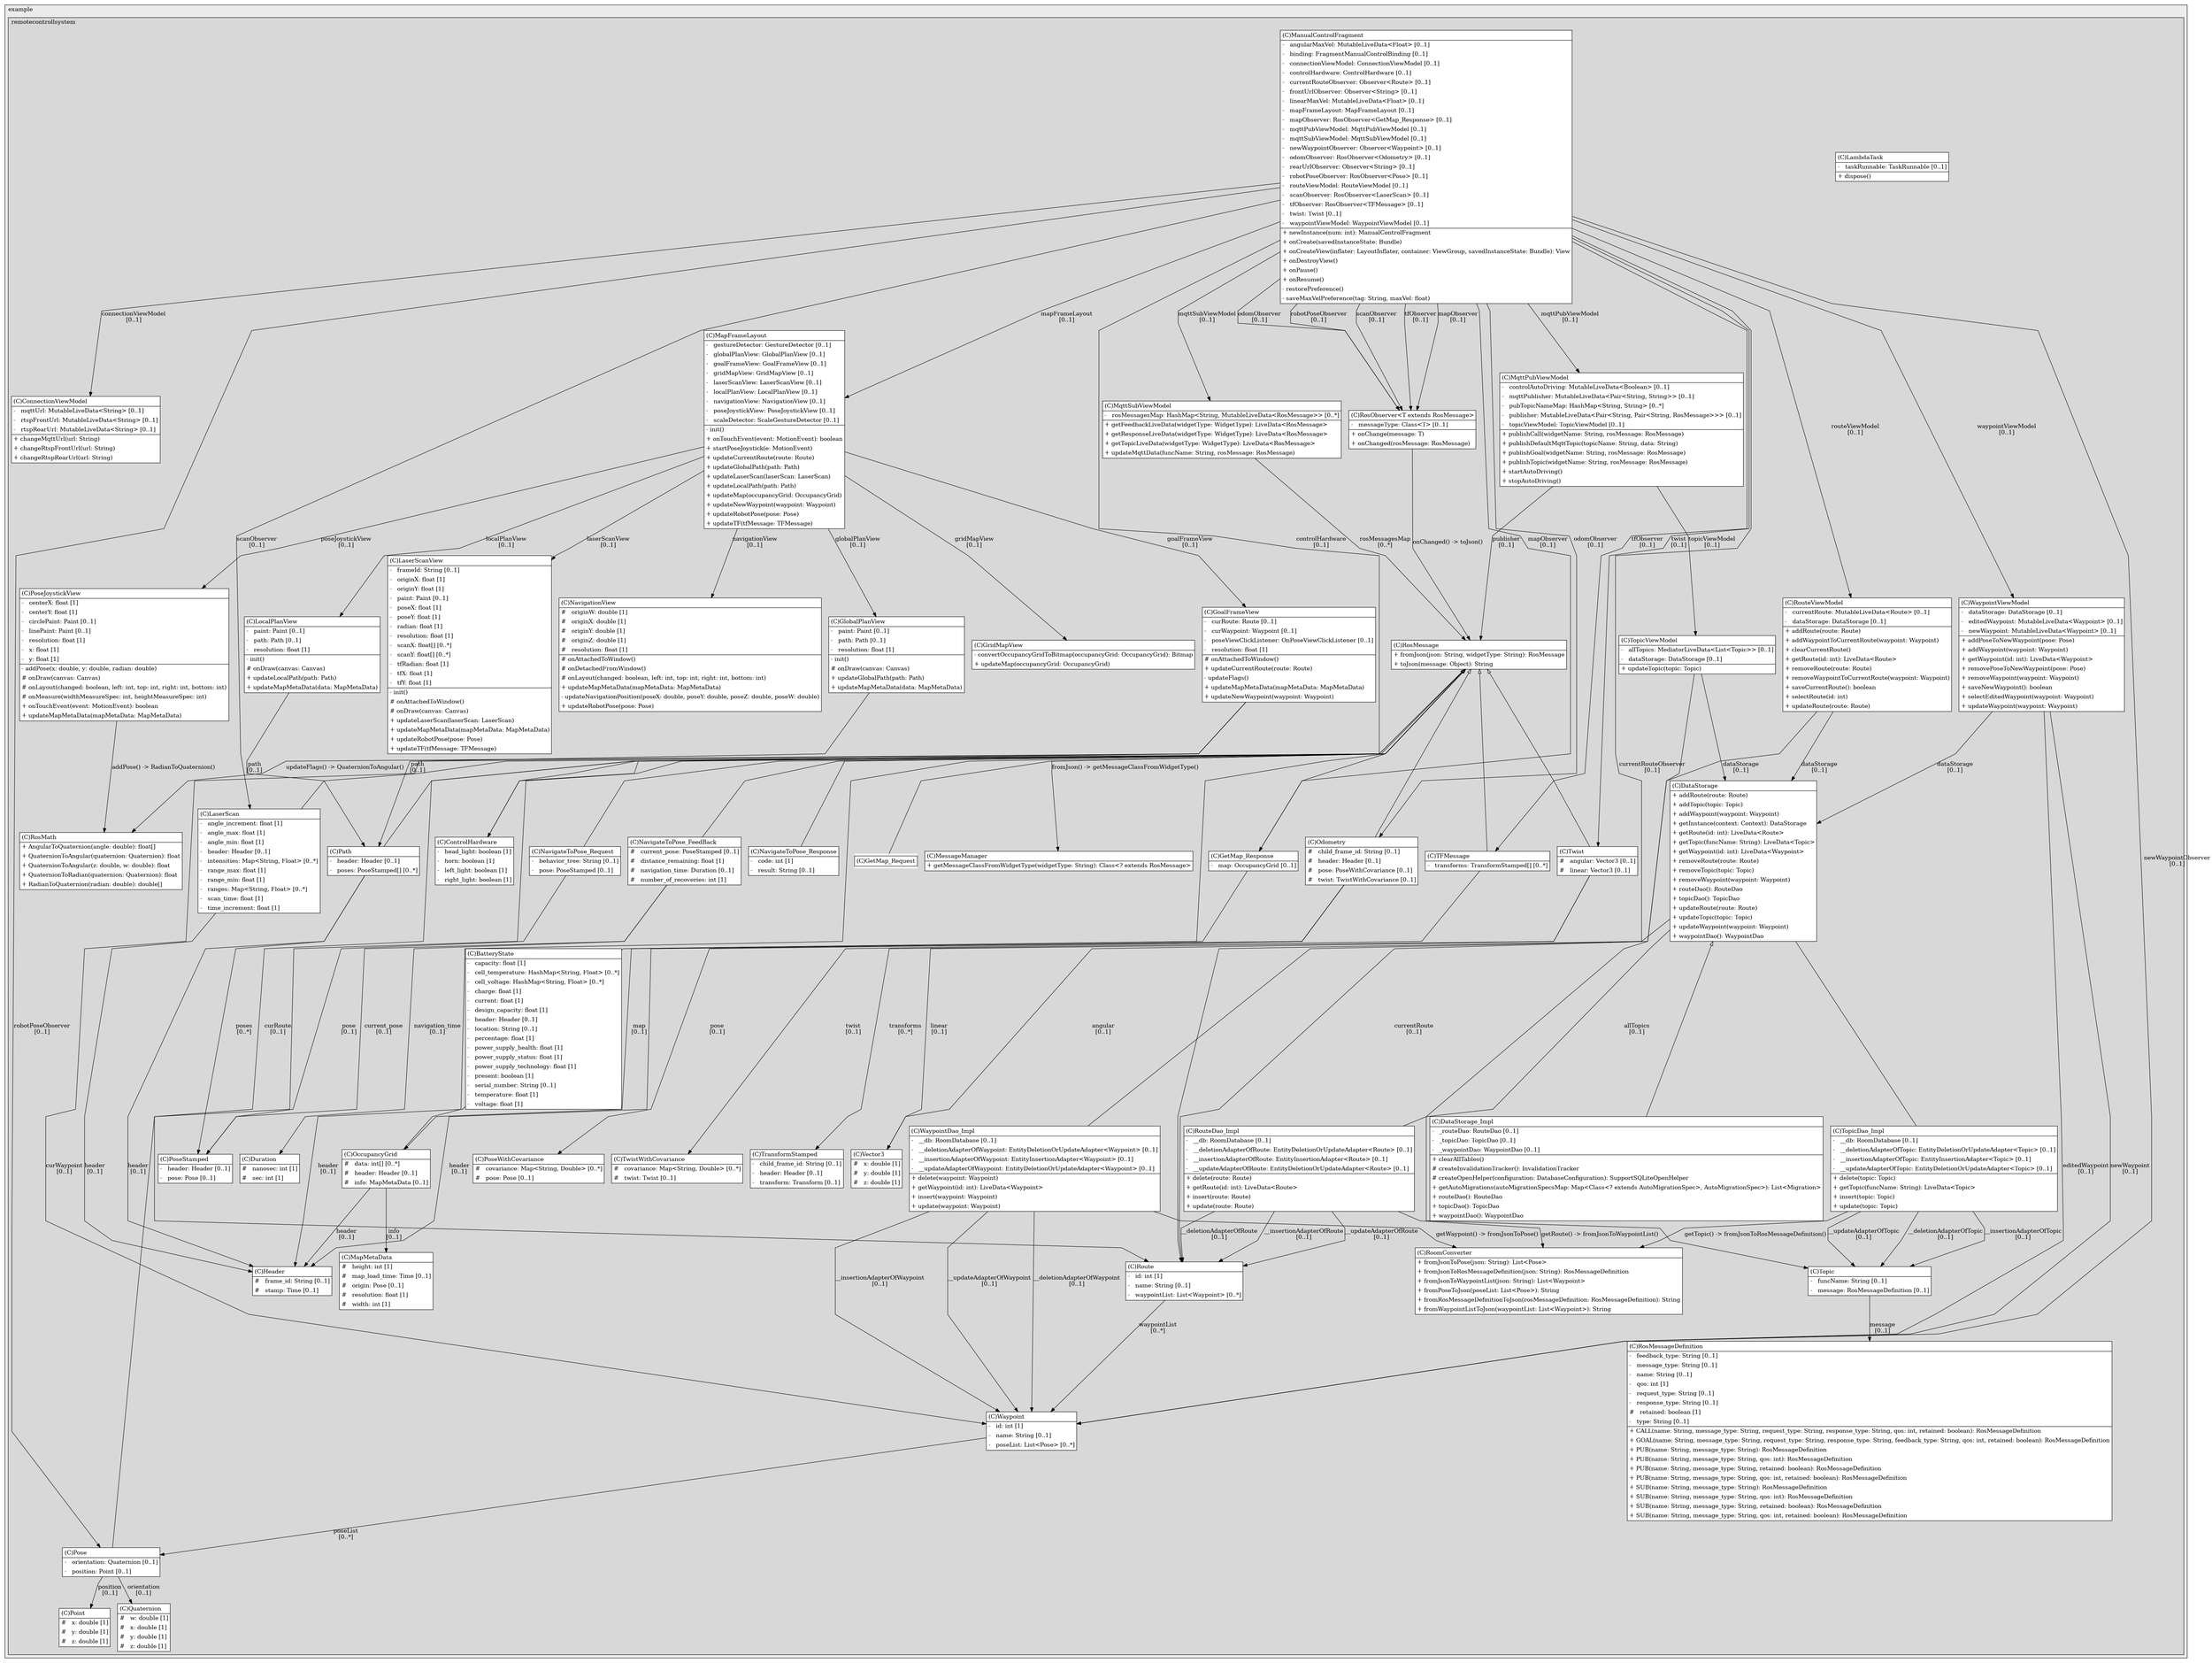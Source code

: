 @startuml

/' diagram meta data start
config=StructureConfiguration;
{
  "projectClassification": {
    "searchMode": "OpenProject", // OpenProject, AllProjects
    "includedProjects": "",
    "pathEndKeywords": "*.impl",
    "isClientPath": "",
    "isClientName": "",
    "isTestPath": "",
    "isTestName": "",
    "isMappingPath": "",
    "isMappingName": "",
    "isDataAccessPath": "",
    "isDataAccessName": "",
    "isDataStructurePath": "",
    "isDataStructureName": "",
    "isInterfaceStructuresPath": "",
    "isInterfaceStructuresName": "",
    "isEntryPointPath": "",
    "isEntryPointName": "",
    "treatFinalFieldsAsMandatory": false
  },
  "graphRestriction": {
    "classPackageExcludeFilter": "",
    "classPackageIncludeFilter": "",
    "classNameExcludeFilter": "",
    "classNameIncludeFilter": "",
    "methodNameExcludeFilter": "",
    "methodNameIncludeFilter": "",
    "removeByInheritance": "", // inheritance/annotation based filtering is done in a second step
    "removeByAnnotation": "",
    "removeByClassPackage": "", // cleanup the graph after inheritance/annotation based filtering is done
    "removeByClassName": "",
    "cutMappings": false,
    "cutEnum": true,
    "cutTests": true,
    "cutClient": true,
    "cutDataAccess": false,
    "cutInterfaceStructures": false,
    "cutDataStructures": false,
    "cutGetterAndSetter": true,
    "cutConstructors": true
  },
  "graphTraversal": {
    "forwardDepth": 6,
    "backwardDepth": 6,
    "classPackageExcludeFilter": "",
    "classPackageIncludeFilter": "",
    "classNameExcludeFilter": "",
    "classNameIncludeFilter": "",
    "methodNameExcludeFilter": "",
    "methodNameIncludeFilter": "",
    "hideMappings": false,
    "hideDataStructures": false,
    "hidePrivateMethods": true,
    "hideInterfaceCalls": true, // indirection: implementation -> interface (is hidden) -> implementation
    "onlyShowApplicationEntryPoints": false, // root node is included
    "useMethodCallsForStructureDiagram": "ForwardOnly" // ForwardOnly, BothDirections, No
  },
  "details": {
    "aggregation": "GroupByClass", // ByClass, GroupByClass, None
    "showClassGenericTypes": true,
    "showMethods": true,
    "showMethodParameterNames": true,
    "showMethodParameterTypes": true,
    "showMethodReturnType": true,
    "showPackageLevels": 2,
    "showDetailedClassStructure": true
  },
  "rootClass": "com.example.remotecontrollsystem.ui.fragment.manualcontrol.ManualControlFragment",
  "extensionCallbackMethod": "" // qualified.class.name#methodName - signature: public static String method(String)
}
diagram meta data end '/



digraph g {
    rankdir="TB"
    splines=polyline
    

'nodes 
subgraph cluster_1322970774 { 
   	label=example
	labeljust=l
	fillcolor="#ececec"
	style=filled
   
   subgraph cluster_350572184 { 
   	label=remotecontrollsystem
	labeljust=l
	fillcolor="#d8d8d8"
	style=filled
   
   BatteryState1672010333[
	label=<<TABLE BORDER="1" CELLBORDER="0" CELLPADDING="4" CELLSPACING="0">
<TR><TD ALIGN="LEFT" >(C)BatteryState</TD></TR>
<HR/>
<TR><TD ALIGN="LEFT" >-   capacity: float [1]</TD></TR>
<TR><TD ALIGN="LEFT" >-   cell_temperature: HashMap&lt;String, Float&gt; [0..*]</TD></TR>
<TR><TD ALIGN="LEFT" >-   cell_voltage: HashMap&lt;String, Float&gt; [0..*]</TD></TR>
<TR><TD ALIGN="LEFT" >-   charge: float [1]</TD></TR>
<TR><TD ALIGN="LEFT" >-   current: float [1]</TD></TR>
<TR><TD ALIGN="LEFT" >-   design_capacity: float [1]</TD></TR>
<TR><TD ALIGN="LEFT" >-   header: Header [0..1]</TD></TR>
<TR><TD ALIGN="LEFT" >-   location: String [0..1]</TD></TR>
<TR><TD ALIGN="LEFT" >-   percentage: float [1]</TD></TR>
<TR><TD ALIGN="LEFT" >-   power_supply_health: float [1]</TD></TR>
<TR><TD ALIGN="LEFT" >-   power_supply_status: float [1]</TD></TR>
<TR><TD ALIGN="LEFT" >-   power_supply_technology: float [1]</TD></TR>
<TR><TD ALIGN="LEFT" >-   present: boolean [1]</TD></TR>
<TR><TD ALIGN="LEFT" >-   serial_number: String [0..1]</TD></TR>
<TR><TD ALIGN="LEFT" >-   temperature: float [1]</TD></TR>
<TR><TD ALIGN="LEFT" >-   voltage: float [1]</TD></TR>
</TABLE>>
	style=filled
	margin=0
	shape=plaintext
	fillcolor="#FFFFFF"
];

ConnectionViewModel2100351061[
	label=<<TABLE BORDER="1" CELLBORDER="0" CELLPADDING="4" CELLSPACING="0">
<TR><TD ALIGN="LEFT" >(C)ConnectionViewModel</TD></TR>
<HR/>
<TR><TD ALIGN="LEFT" >-   mqttUrl: MutableLiveData&lt;String&gt; [0..1]</TD></TR>
<TR><TD ALIGN="LEFT" >-   rtspFrontUrl: MutableLiveData&lt;String&gt; [0..1]</TD></TR>
<TR><TD ALIGN="LEFT" >-   rtspRearUrl: MutableLiveData&lt;String&gt; [0..1]</TD></TR>
<HR/>
<TR><TD ALIGN="LEFT" >+ changeMqttUrl(url: String)</TD></TR>
<TR><TD ALIGN="LEFT" >+ changeRtspFrontUrl(url: String)</TD></TR>
<TR><TD ALIGN="LEFT" >+ changeRtspRearUrl(url: String)</TD></TR>
</TABLE>>
	style=filled
	margin=0
	shape=plaintext
	fillcolor="#FFFFFF"
];

ControlHardware1672010333[
	label=<<TABLE BORDER="1" CELLBORDER="0" CELLPADDING="4" CELLSPACING="0">
<TR><TD ALIGN="LEFT" >(C)ControlHardware</TD></TR>
<HR/>
<TR><TD ALIGN="LEFT" >-   head_light: boolean [1]</TD></TR>
<TR><TD ALIGN="LEFT" >-   horn: boolean [1]</TD></TR>
<TR><TD ALIGN="LEFT" >-   left_light: boolean [1]</TD></TR>
<TR><TD ALIGN="LEFT" >-   right_light: boolean [1]</TD></TR>
</TABLE>>
	style=filled
	margin=0
	shape=plaintext
	fillcolor="#FFFFFF"
];

DataStorage748575056[
	label=<<TABLE BORDER="1" CELLBORDER="0" CELLPADDING="4" CELLSPACING="0">
<TR><TD ALIGN="LEFT" >(C)DataStorage</TD></TR>
<HR/>
<TR><TD ALIGN="LEFT" >+ addRoute(route: Route)</TD></TR>
<TR><TD ALIGN="LEFT" >+ addTopic(topic: Topic)</TD></TR>
<TR><TD ALIGN="LEFT" >+ addWaypoint(waypoint: Waypoint)</TD></TR>
<TR><TD ALIGN="LEFT" >+ getInstance(context: Context): DataStorage</TD></TR>
<TR><TD ALIGN="LEFT" >+ getRoute(id: int): LiveData&lt;Route&gt;</TD></TR>
<TR><TD ALIGN="LEFT" >+ getTopic(funcName: String): LiveData&lt;Topic&gt;</TD></TR>
<TR><TD ALIGN="LEFT" >+ getWaypoint(id: int): LiveData&lt;Waypoint&gt;</TD></TR>
<TR><TD ALIGN="LEFT" >+ removeRoute(route: Route)</TD></TR>
<TR><TD ALIGN="LEFT" >+ removeTopic(topic: Topic)</TD></TR>
<TR><TD ALIGN="LEFT" >+ removeWaypoint(waypoint: Waypoint)</TD></TR>
<TR><TD ALIGN="LEFT" >+ routeDao(): RouteDao</TD></TR>
<TR><TD ALIGN="LEFT" >+ topicDao(): TopicDao</TD></TR>
<TR><TD ALIGN="LEFT" >+ updateRoute(route: Route)</TD></TR>
<TR><TD ALIGN="LEFT" >+ updateTopic(topic: Topic)</TD></TR>
<TR><TD ALIGN="LEFT" >+ updateWaypoint(waypoint: Waypoint)</TD></TR>
<TR><TD ALIGN="LEFT" >+ waypointDao(): WaypointDao</TD></TR>
</TABLE>>
	style=filled
	margin=0
	shape=plaintext
	fillcolor="#FFFFFF"
];

DataStorage_Impl748575056[
	label=<<TABLE BORDER="1" CELLBORDER="0" CELLPADDING="4" CELLSPACING="0">
<TR><TD ALIGN="LEFT" >(C)DataStorage_Impl</TD></TR>
<HR/>
<TR><TD ALIGN="LEFT" >-   _routeDao: RouteDao [0..1]</TD></TR>
<TR><TD ALIGN="LEFT" >-   _topicDao: TopicDao [0..1]</TD></TR>
<TR><TD ALIGN="LEFT" >-   _waypointDao: WaypointDao [0..1]</TD></TR>
<HR/>
<TR><TD ALIGN="LEFT" >+ clearAllTables()</TD></TR>
<TR><TD ALIGN="LEFT" ># createInvalidationTracker(): InvalidationTracker</TD></TR>
<TR><TD ALIGN="LEFT" ># createOpenHelper(configuration: DatabaseConfiguration): SupportSQLiteOpenHelper</TD></TR>
<TR><TD ALIGN="LEFT" >+ getAutoMigrations(autoMigrationSpecsMap: Map&lt;Class&lt;? extends AutoMigrationSpec&gt;, AutoMigrationSpec&gt;): List&lt;Migration&gt;</TD></TR>
<TR><TD ALIGN="LEFT" >+ routeDao(): RouteDao</TD></TR>
<TR><TD ALIGN="LEFT" >+ topicDao(): TopicDao</TD></TR>
<TR><TD ALIGN="LEFT" >+ waypointDao(): WaypointDao</TD></TR>
</TABLE>>
	style=filled
	margin=0
	shape=plaintext
	fillcolor="#FFFFFF"
];

Duration1672010333[
	label=<<TABLE BORDER="1" CELLBORDER="0" CELLPADDING="4" CELLSPACING="0">
<TR><TD ALIGN="LEFT" >(C)Duration</TD></TR>
<HR/>
<TR><TD ALIGN="LEFT" >#   nanosec: int [1]</TD></TR>
<TR><TD ALIGN="LEFT" >#   sec: int [1]</TD></TR>
</TABLE>>
	style=filled
	margin=0
	shape=plaintext
	fillcolor="#FFFFFF"
];

GetMap_Request1672010333[
	label=<<TABLE BORDER="1" CELLBORDER="0" CELLPADDING="4" CELLSPACING="0">
<TR><TD ALIGN="LEFT" >(C)GetMap_Request</TD></TR>
</TABLE>>
	style=filled
	margin=0
	shape=plaintext
	fillcolor="#FFFFFF"
];

GetMap_Response1672010333[
	label=<<TABLE BORDER="1" CELLBORDER="0" CELLPADDING="4" CELLSPACING="0">
<TR><TD ALIGN="LEFT" >(C)GetMap_Response</TD></TR>
<HR/>
<TR><TD ALIGN="LEFT" >-   map: OccupancyGrid [0..1]</TD></TR>
</TABLE>>
	style=filled
	margin=0
	shape=plaintext
	fillcolor="#FFFFFF"
];

GlobalPlanView1351721716[
	label=<<TABLE BORDER="1" CELLBORDER="0" CELLPADDING="4" CELLSPACING="0">
<TR><TD ALIGN="LEFT" >(C)GlobalPlanView</TD></TR>
<HR/>
<TR><TD ALIGN="LEFT" >-   paint: Paint [0..1]</TD></TR>
<TR><TD ALIGN="LEFT" >-   path: Path [0..1]</TD></TR>
<TR><TD ALIGN="LEFT" >-   resolution: float [1]</TD></TR>
<HR/>
<TR><TD ALIGN="LEFT" >- init()</TD></TR>
<TR><TD ALIGN="LEFT" ># onDraw(canvas: Canvas)</TD></TR>
<TR><TD ALIGN="LEFT" >+ updateGlobalPath(path: Path)</TD></TR>
<TR><TD ALIGN="LEFT" >+ updateMapMetaData(data: MapMetaData)</TD></TR>
</TABLE>>
	style=filled
	margin=0
	shape=plaintext
	fillcolor="#FFFFFF"
];

GoalFrameView1351721716[
	label=<<TABLE BORDER="1" CELLBORDER="0" CELLPADDING="4" CELLSPACING="0">
<TR><TD ALIGN="LEFT" >(C)GoalFrameView</TD></TR>
<HR/>
<TR><TD ALIGN="LEFT" >-   curRoute: Route [0..1]</TD></TR>
<TR><TD ALIGN="LEFT" >-   curWaypoint: Waypoint [0..1]</TD></TR>
<TR><TD ALIGN="LEFT" >-   poseViewClickListener: OnPoseViewClickListener [0..1]</TD></TR>
<TR><TD ALIGN="LEFT" >-   resolution: float [1]</TD></TR>
<HR/>
<TR><TD ALIGN="LEFT" ># onAttachedToWindow()</TD></TR>
<TR><TD ALIGN="LEFT" >+ updateCurrentRoute(route: Route)</TD></TR>
<TR><TD ALIGN="LEFT" >- updateFlags()</TD></TR>
<TR><TD ALIGN="LEFT" >+ updateMapMetaData(mapMetaData: MapMetaData)</TD></TR>
<TR><TD ALIGN="LEFT" >+ updateNewWaypoint(waypoint: Waypoint)</TD></TR>
</TABLE>>
	style=filled
	margin=0
	shape=plaintext
	fillcolor="#FFFFFF"
];

GridMapView1351721716[
	label=<<TABLE BORDER="1" CELLBORDER="0" CELLPADDING="4" CELLSPACING="0">
<TR><TD ALIGN="LEFT" >(C)GridMapView</TD></TR>
<HR/>
<TR><TD ALIGN="LEFT" >- convertOccupancyGridToBitmap(occupancyGrid: OccupancyGrid): Bitmap</TD></TR>
<TR><TD ALIGN="LEFT" >+ updateMap(occupancyGrid: OccupancyGrid)</TD></TR>
</TABLE>>
	style=filled
	margin=0
	shape=plaintext
	fillcolor="#FFFFFF"
];

Header1672010333[
	label=<<TABLE BORDER="1" CELLBORDER="0" CELLPADDING="4" CELLSPACING="0">
<TR><TD ALIGN="LEFT" >(C)Header</TD></TR>
<HR/>
<TR><TD ALIGN="LEFT" >#   frame_id: String [0..1]</TD></TR>
<TR><TD ALIGN="LEFT" >#   stamp: Time [0..1]</TD></TR>
</TABLE>>
	style=filled
	margin=0
	shape=plaintext
	fillcolor="#FFFFFF"
];

LambdaTask75227123[
	label=<<TABLE BORDER="1" CELLBORDER="0" CELLPADDING="4" CELLSPACING="0">
<TR><TD ALIGN="LEFT" >(C)LambdaTask</TD></TR>
<HR/>
<TR><TD ALIGN="LEFT" >-   taskRunnable: TaskRunnable [0..1]</TD></TR>
<HR/>
<TR><TD ALIGN="LEFT" >+ dispose()</TD></TR>
</TABLE>>
	style=filled
	margin=0
	shape=plaintext
	fillcolor="#FFFFFF"
];

LaserScan1672010333[
	label=<<TABLE BORDER="1" CELLBORDER="0" CELLPADDING="4" CELLSPACING="0">
<TR><TD ALIGN="LEFT" >(C)LaserScan</TD></TR>
<HR/>
<TR><TD ALIGN="LEFT" >-   angle_increment: float [1]</TD></TR>
<TR><TD ALIGN="LEFT" >-   angle_max: float [1]</TD></TR>
<TR><TD ALIGN="LEFT" >-   angle_min: float [1]</TD></TR>
<TR><TD ALIGN="LEFT" >-   header: Header [0..1]</TD></TR>
<TR><TD ALIGN="LEFT" >-   intensities: Map&lt;String, Float&gt; [0..*]</TD></TR>
<TR><TD ALIGN="LEFT" >-   range_max: float [1]</TD></TR>
<TR><TD ALIGN="LEFT" >-   range_min: float [1]</TD></TR>
<TR><TD ALIGN="LEFT" >-   ranges: Map&lt;String, Float&gt; [0..*]</TD></TR>
<TR><TD ALIGN="LEFT" >-   scan_time: float [1]</TD></TR>
<TR><TD ALIGN="LEFT" >-   time_increment: float [1]</TD></TR>
</TABLE>>
	style=filled
	margin=0
	shape=plaintext
	fillcolor="#FFFFFF"
];

LaserScanView1351721716[
	label=<<TABLE BORDER="1" CELLBORDER="0" CELLPADDING="4" CELLSPACING="0">
<TR><TD ALIGN="LEFT" >(C)LaserScanView</TD></TR>
<HR/>
<TR><TD ALIGN="LEFT" >-   frameId: String [0..1]</TD></TR>
<TR><TD ALIGN="LEFT" >-   originX: float [1]</TD></TR>
<TR><TD ALIGN="LEFT" >-   originY: float [1]</TD></TR>
<TR><TD ALIGN="LEFT" >-   paint: Paint [0..1]</TD></TR>
<TR><TD ALIGN="LEFT" >-   poseX: float [1]</TD></TR>
<TR><TD ALIGN="LEFT" >-   poseY: float [1]</TD></TR>
<TR><TD ALIGN="LEFT" >-   radian: float [1]</TD></TR>
<TR><TD ALIGN="LEFT" >-   resolution: float [1]</TD></TR>
<TR><TD ALIGN="LEFT" >-   scanX: float[] [0..*]</TD></TR>
<TR><TD ALIGN="LEFT" >-   scanY: float[] [0..*]</TD></TR>
<TR><TD ALIGN="LEFT" >-   tfRadian: float [1]</TD></TR>
<TR><TD ALIGN="LEFT" >-   tfX: float [1]</TD></TR>
<TR><TD ALIGN="LEFT" >-   tfY: float [1]</TD></TR>
<HR/>
<TR><TD ALIGN="LEFT" >- init()</TD></TR>
<TR><TD ALIGN="LEFT" ># onAttachedToWindow()</TD></TR>
<TR><TD ALIGN="LEFT" ># onDraw(canvas: Canvas)</TD></TR>
<TR><TD ALIGN="LEFT" >+ updateLaserScan(laserScan: LaserScan)</TD></TR>
<TR><TD ALIGN="LEFT" >+ updateMapMetaData(mapMetaData: MapMetaData)</TD></TR>
<TR><TD ALIGN="LEFT" >+ updateRobotPose(pose: Pose)</TD></TR>
<TR><TD ALIGN="LEFT" >+ updateTF(tfMessage: TFMessage)</TD></TR>
</TABLE>>
	style=filled
	margin=0
	shape=plaintext
	fillcolor="#FFFFFF"
];

LocalPlanView1351721716[
	label=<<TABLE BORDER="1" CELLBORDER="0" CELLPADDING="4" CELLSPACING="0">
<TR><TD ALIGN="LEFT" >(C)LocalPlanView</TD></TR>
<HR/>
<TR><TD ALIGN="LEFT" >-   paint: Paint [0..1]</TD></TR>
<TR><TD ALIGN="LEFT" >-   path: Path [0..1]</TD></TR>
<TR><TD ALIGN="LEFT" >-   resolution: float [1]</TD></TR>
<HR/>
<TR><TD ALIGN="LEFT" >- init()</TD></TR>
<TR><TD ALIGN="LEFT" ># onDraw(canvas: Canvas)</TD></TR>
<TR><TD ALIGN="LEFT" >+ updateLocalPath(path: Path)</TD></TR>
<TR><TD ALIGN="LEFT" >+ updateMapMetaData(data: MapMetaData)</TD></TR>
</TABLE>>
	style=filled
	margin=0
	shape=plaintext
	fillcolor="#FFFFFF"
];

ManualControlFragment719460954[
	label=<<TABLE BORDER="1" CELLBORDER="0" CELLPADDING="4" CELLSPACING="0">
<TR><TD ALIGN="LEFT" >(C)ManualControlFragment</TD></TR>
<HR/>
<TR><TD ALIGN="LEFT" >-   angularMaxVel: MutableLiveData&lt;Float&gt; [0..1]</TD></TR>
<TR><TD ALIGN="LEFT" >-   binding: FragmentManualControlBinding [0..1]</TD></TR>
<TR><TD ALIGN="LEFT" >-   connectionViewModel: ConnectionViewModel [0..1]</TD></TR>
<TR><TD ALIGN="LEFT" >-   controlHardware: ControlHardware [0..1]</TD></TR>
<TR><TD ALIGN="LEFT" >-   currentRouteObserver: Observer&lt;Route&gt; [0..1]</TD></TR>
<TR><TD ALIGN="LEFT" >-   frontUrlObserver: Observer&lt;String&gt; [0..1]</TD></TR>
<TR><TD ALIGN="LEFT" >-   linearMaxVel: MutableLiveData&lt;Float&gt; [0..1]</TD></TR>
<TR><TD ALIGN="LEFT" >-   mapFrameLayout: MapFrameLayout [0..1]</TD></TR>
<TR><TD ALIGN="LEFT" >-   mapObserver: RosObserver&lt;GetMap_Response&gt; [0..1]</TD></TR>
<TR><TD ALIGN="LEFT" >-   mqttPubViewModel: MqttPubViewModel [0..1]</TD></TR>
<TR><TD ALIGN="LEFT" >-   mqttSubViewModel: MqttSubViewModel [0..1]</TD></TR>
<TR><TD ALIGN="LEFT" >-   newWaypointObserver: Observer&lt;Waypoint&gt; [0..1]</TD></TR>
<TR><TD ALIGN="LEFT" >-   odomObserver: RosObserver&lt;Odometry&gt; [0..1]</TD></TR>
<TR><TD ALIGN="LEFT" >-   rearUrlObserver: Observer&lt;String&gt; [0..1]</TD></TR>
<TR><TD ALIGN="LEFT" >-   robotPoseObserver: RosObserver&lt;Pose&gt; [0..1]</TD></TR>
<TR><TD ALIGN="LEFT" >-   routeViewModel: RouteViewModel [0..1]</TD></TR>
<TR><TD ALIGN="LEFT" >-   scanObserver: RosObserver&lt;LaserScan&gt; [0..1]</TD></TR>
<TR><TD ALIGN="LEFT" >-   tfObserver: RosObserver&lt;TFMessage&gt; [0..1]</TD></TR>
<TR><TD ALIGN="LEFT" >-   twist: Twist [0..1]</TD></TR>
<TR><TD ALIGN="LEFT" >-   waypointViewModel: WaypointViewModel [0..1]</TD></TR>
<HR/>
<TR><TD ALIGN="LEFT" >+ newInstance(num: int): ManualControlFragment</TD></TR>
<TR><TD ALIGN="LEFT" >+ onCreate(savedInstanceState: Bundle)</TD></TR>
<TR><TD ALIGN="LEFT" >+ onCreateView(inflater: LayoutInflater, container: ViewGroup, savedInstanceState: Bundle): View</TD></TR>
<TR><TD ALIGN="LEFT" >+ onDestroyView()</TD></TR>
<TR><TD ALIGN="LEFT" >+ onPause()</TD></TR>
<TR><TD ALIGN="LEFT" >+ onResume()</TD></TR>
<TR><TD ALIGN="LEFT" >- restorePreference()</TD></TR>
<TR><TD ALIGN="LEFT" >- saveMaxVelPreference(tag: String, maxVel: float)</TD></TR>
</TABLE>>
	style=filled
	margin=0
	shape=plaintext
	fillcolor="#FFFFFF"
];

MapFrameLayout1351721716[
	label=<<TABLE BORDER="1" CELLBORDER="0" CELLPADDING="4" CELLSPACING="0">
<TR><TD ALIGN="LEFT" >(C)MapFrameLayout</TD></TR>
<HR/>
<TR><TD ALIGN="LEFT" >-   gestureDetector: GestureDetector [0..1]</TD></TR>
<TR><TD ALIGN="LEFT" >-   globalPlanView: GlobalPlanView [0..1]</TD></TR>
<TR><TD ALIGN="LEFT" >-   goalFrameView: GoalFrameView [0..1]</TD></TR>
<TR><TD ALIGN="LEFT" >-   gridMapView: GridMapView [0..1]</TD></TR>
<TR><TD ALIGN="LEFT" >-   laserScanView: LaserScanView [0..1]</TD></TR>
<TR><TD ALIGN="LEFT" >-   localPlanView: LocalPlanView [0..1]</TD></TR>
<TR><TD ALIGN="LEFT" >-   navigationView: NavigationView [0..1]</TD></TR>
<TR><TD ALIGN="LEFT" >-   poseJoystickView: PoseJoystickView [0..1]</TD></TR>
<TR><TD ALIGN="LEFT" >-   scaleDetector: ScaleGestureDetector [0..1]</TD></TR>
<HR/>
<TR><TD ALIGN="LEFT" >- init()</TD></TR>
<TR><TD ALIGN="LEFT" >+ onTouchEvent(event: MotionEvent): boolean</TD></TR>
<TR><TD ALIGN="LEFT" >+ startPoseJoystick(e: MotionEvent)</TD></TR>
<TR><TD ALIGN="LEFT" >+ updateCurrentRoute(route: Route)</TD></TR>
<TR><TD ALIGN="LEFT" >+ updateGlobalPath(path: Path)</TD></TR>
<TR><TD ALIGN="LEFT" >+ updateLaserScan(laserScan: LaserScan)</TD></TR>
<TR><TD ALIGN="LEFT" >+ updateLocalPath(path: Path)</TD></TR>
<TR><TD ALIGN="LEFT" >+ updateMap(occupancyGrid: OccupancyGrid)</TD></TR>
<TR><TD ALIGN="LEFT" >+ updateNewWaypoint(waypoint: Waypoint)</TD></TR>
<TR><TD ALIGN="LEFT" >+ updateRobotPose(pose: Pose)</TD></TR>
<TR><TD ALIGN="LEFT" >+ updateTF(tfMessage: TFMessage)</TD></TR>
</TABLE>>
	style=filled
	margin=0
	shape=plaintext
	fillcolor="#FFFFFF"
];

MapMetaData1672010333[
	label=<<TABLE BORDER="1" CELLBORDER="0" CELLPADDING="4" CELLSPACING="0">
<TR><TD ALIGN="LEFT" >(C)MapMetaData</TD></TR>
<HR/>
<TR><TD ALIGN="LEFT" >#   height: int [1]</TD></TR>
<TR><TD ALIGN="LEFT" >#   map_load_time: Time [0..1]</TD></TR>
<TR><TD ALIGN="LEFT" >#   origin: Pose [0..1]</TD></TR>
<TR><TD ALIGN="LEFT" >#   resolution: float [1]</TD></TR>
<TR><TD ALIGN="LEFT" >#   width: int [1]</TD></TR>
</TABLE>>
	style=filled
	margin=0
	shape=plaintext
	fillcolor="#FFFFFF"
];

MessageManager1661574524[
	label=<<TABLE BORDER="1" CELLBORDER="0" CELLPADDING="4" CELLSPACING="0">
<TR><TD ALIGN="LEFT" >(C)MessageManager</TD></TR>
<HR/>
<TR><TD ALIGN="LEFT" >+ getMessageClassFromWidgetType(widgetType: String): Class&lt;? extends RosMessage&gt;</TD></TR>
</TABLE>>
	style=filled
	margin=0
	shape=plaintext
	fillcolor="#FFFFFF"
];

MqttPubViewModel2100351061[
	label=<<TABLE BORDER="1" CELLBORDER="0" CELLPADDING="4" CELLSPACING="0">
<TR><TD ALIGN="LEFT" >(C)MqttPubViewModel</TD></TR>
<HR/>
<TR><TD ALIGN="LEFT" >-   controlAutoDriving: MutableLiveData&lt;Boolean&gt; [0..1]</TD></TR>
<TR><TD ALIGN="LEFT" >-   mqttPublisher: MutableLiveData&lt;Pair&lt;String, String&gt;&gt; [0..1]</TD></TR>
<TR><TD ALIGN="LEFT" >-   pubTopicNameMap: HashMap&lt;String, String&gt; [0..*]</TD></TR>
<TR><TD ALIGN="LEFT" >-   publisher: MutableLiveData&lt;Pair&lt;String, Pair&lt;String, RosMessage&gt;&gt;&gt; [0..1]</TD></TR>
<TR><TD ALIGN="LEFT" >-   topicViewModel: TopicViewModel [0..1]</TD></TR>
<HR/>
<TR><TD ALIGN="LEFT" >+ publishCall(widgetName: String, rosMessage: RosMessage)</TD></TR>
<TR><TD ALIGN="LEFT" >+ publishDefaultMqttTopic(topicName: String, data: String)</TD></TR>
<TR><TD ALIGN="LEFT" >+ publishGoal(widgetName: String, rosMessage: RosMessage)</TD></TR>
<TR><TD ALIGN="LEFT" >+ publishTopic(widgetName: String, rosMessage: RosMessage)</TD></TR>
<TR><TD ALIGN="LEFT" >+ startAutoDriving()</TD></TR>
<TR><TD ALIGN="LEFT" >+ stopAutoDriving()</TD></TR>
</TABLE>>
	style=filled
	margin=0
	shape=plaintext
	fillcolor="#FFFFFF"
];

MqttSubViewModel2100351061[
	label=<<TABLE BORDER="1" CELLBORDER="0" CELLPADDING="4" CELLSPACING="0">
<TR><TD ALIGN="LEFT" >(C)MqttSubViewModel</TD></TR>
<HR/>
<TR><TD ALIGN="LEFT" >-   rosMessagesMap: HashMap&lt;String, MutableLiveData&lt;RosMessage&gt;&gt; [0..*]</TD></TR>
<HR/>
<TR><TD ALIGN="LEFT" >+ getFeedbackLiveData(widgetType: WidgetType): LiveData&lt;RosMessage&gt;</TD></TR>
<TR><TD ALIGN="LEFT" >+ getResponseLiveData(widgetType: WidgetType): LiveData&lt;RosMessage&gt;</TD></TR>
<TR><TD ALIGN="LEFT" >+ getTopicLiveData(widgetType: WidgetType): LiveData&lt;RosMessage&gt;</TD></TR>
<TR><TD ALIGN="LEFT" >+ updateMqttData(funcName: String, rosMessage: RosMessage)</TD></TR>
</TABLE>>
	style=filled
	margin=0
	shape=plaintext
	fillcolor="#FFFFFF"
];

NavigateToPose_FeedBack1672010333[
	label=<<TABLE BORDER="1" CELLBORDER="0" CELLPADDING="4" CELLSPACING="0">
<TR><TD ALIGN="LEFT" >(C)NavigateToPose_FeedBack</TD></TR>
<HR/>
<TR><TD ALIGN="LEFT" >#   current_pose: PoseStamped [0..1]</TD></TR>
<TR><TD ALIGN="LEFT" >#   distance_remaining: float [1]</TD></TR>
<TR><TD ALIGN="LEFT" >#   navigation_time: Duration [0..1]</TD></TR>
<TR><TD ALIGN="LEFT" >#   number_of_recoveries: int [1]</TD></TR>
</TABLE>>
	style=filled
	margin=0
	shape=plaintext
	fillcolor="#FFFFFF"
];

NavigateToPose_Request1672010333[
	label=<<TABLE BORDER="1" CELLBORDER="0" CELLPADDING="4" CELLSPACING="0">
<TR><TD ALIGN="LEFT" >(C)NavigateToPose_Request</TD></TR>
<HR/>
<TR><TD ALIGN="LEFT" >-   behavior_tree: String [0..1]</TD></TR>
<TR><TD ALIGN="LEFT" >-   pose: PoseStamped [0..1]</TD></TR>
</TABLE>>
	style=filled
	margin=0
	shape=plaintext
	fillcolor="#FFFFFF"
];

NavigateToPose_Response1672010333[
	label=<<TABLE BORDER="1" CELLBORDER="0" CELLPADDING="4" CELLSPACING="0">
<TR><TD ALIGN="LEFT" >(C)NavigateToPose_Response</TD></TR>
<HR/>
<TR><TD ALIGN="LEFT" >-   code: int [1]</TD></TR>
<TR><TD ALIGN="LEFT" >-   result: String [0..1]</TD></TR>
</TABLE>>
	style=filled
	margin=0
	shape=plaintext
	fillcolor="#FFFFFF"
];

NavigationView1351721716[
	label=<<TABLE BORDER="1" CELLBORDER="0" CELLPADDING="4" CELLSPACING="0">
<TR><TD ALIGN="LEFT" >(C)NavigationView</TD></TR>
<HR/>
<TR><TD ALIGN="LEFT" >#   originW: double [1]</TD></TR>
<TR><TD ALIGN="LEFT" >#   originX: double [1]</TD></TR>
<TR><TD ALIGN="LEFT" >#   originY: double [1]</TD></TR>
<TR><TD ALIGN="LEFT" >#   originZ: double [1]</TD></TR>
<TR><TD ALIGN="LEFT" >#   resolution: float [1]</TD></TR>
<HR/>
<TR><TD ALIGN="LEFT" ># onAttachedToWindow()</TD></TR>
<TR><TD ALIGN="LEFT" ># onDetachedFromWindow()</TD></TR>
<TR><TD ALIGN="LEFT" ># onLayout(changed: boolean, left: int, top: int, right: int, bottom: int)</TD></TR>
<TR><TD ALIGN="LEFT" >+ updateMapMetaData(mapMetaData: MapMetaData)</TD></TR>
<TR><TD ALIGN="LEFT" >- updateNavigationPosition(poseX: double, poseY: double, poseZ: double, poseW: double)</TD></TR>
<TR><TD ALIGN="LEFT" >+ updateRobotPose(pose: Pose)</TD></TR>
</TABLE>>
	style=filled
	margin=0
	shape=plaintext
	fillcolor="#FFFFFF"
];

OccupancyGrid1672010333[
	label=<<TABLE BORDER="1" CELLBORDER="0" CELLPADDING="4" CELLSPACING="0">
<TR><TD ALIGN="LEFT" >(C)OccupancyGrid</TD></TR>
<HR/>
<TR><TD ALIGN="LEFT" >#   data: int[] [0..*]</TD></TR>
<TR><TD ALIGN="LEFT" >#   header: Header [0..1]</TD></TR>
<TR><TD ALIGN="LEFT" >#   info: MapMetaData [0..1]</TD></TR>
</TABLE>>
	style=filled
	margin=0
	shape=plaintext
	fillcolor="#FFFFFF"
];

Odometry1672010333[
	label=<<TABLE BORDER="1" CELLBORDER="0" CELLPADDING="4" CELLSPACING="0">
<TR><TD ALIGN="LEFT" >(C)Odometry</TD></TR>
<HR/>
<TR><TD ALIGN="LEFT" >#   child_frame_id: String [0..1]</TD></TR>
<TR><TD ALIGN="LEFT" >#   header: Header [0..1]</TD></TR>
<TR><TD ALIGN="LEFT" >#   pose: PoseWithCovariance [0..1]</TD></TR>
<TR><TD ALIGN="LEFT" >#   twist: TwistWithCovariance [0..1]</TD></TR>
</TABLE>>
	style=filled
	margin=0
	shape=plaintext
	fillcolor="#FFFFFF"
];

Path1672010333[
	label=<<TABLE BORDER="1" CELLBORDER="0" CELLPADDING="4" CELLSPACING="0">
<TR><TD ALIGN="LEFT" >(C)Path</TD></TR>
<HR/>
<TR><TD ALIGN="LEFT" >-   header: Header [0..1]</TD></TR>
<TR><TD ALIGN="LEFT" >-   poses: PoseStamped[] [0..*]</TD></TR>
</TABLE>>
	style=filled
	margin=0
	shape=plaintext
	fillcolor="#FFFFFF"
];

Point1672010333[
	label=<<TABLE BORDER="1" CELLBORDER="0" CELLPADDING="4" CELLSPACING="0">
<TR><TD ALIGN="LEFT" >(C)Point</TD></TR>
<HR/>
<TR><TD ALIGN="LEFT" >#   x: double [1]</TD></TR>
<TR><TD ALIGN="LEFT" >#   y: double [1]</TD></TR>
<TR><TD ALIGN="LEFT" >#   z: double [1]</TD></TR>
</TABLE>>
	style=filled
	margin=0
	shape=plaintext
	fillcolor="#FFFFFF"
];

Pose1672010333[
	label=<<TABLE BORDER="1" CELLBORDER="0" CELLPADDING="4" CELLSPACING="0">
<TR><TD ALIGN="LEFT" >(C)Pose</TD></TR>
<HR/>
<TR><TD ALIGN="LEFT" >-   orientation: Quaternion [0..1]</TD></TR>
<TR><TD ALIGN="LEFT" >-   position: Point [0..1]</TD></TR>
</TABLE>>
	style=filled
	margin=0
	shape=plaintext
	fillcolor="#FFFFFF"
];

PoseJoystickView1351721716[
	label=<<TABLE BORDER="1" CELLBORDER="0" CELLPADDING="4" CELLSPACING="0">
<TR><TD ALIGN="LEFT" >(C)PoseJoystickView</TD></TR>
<HR/>
<TR><TD ALIGN="LEFT" >-   centerX: float [1]</TD></TR>
<TR><TD ALIGN="LEFT" >-   centerY: float [1]</TD></TR>
<TR><TD ALIGN="LEFT" >-   circlePaint: Paint [0..1]</TD></TR>
<TR><TD ALIGN="LEFT" >-   linePaint: Paint [0..1]</TD></TR>
<TR><TD ALIGN="LEFT" >-   resolution: float [1]</TD></TR>
<TR><TD ALIGN="LEFT" >-   x: float [1]</TD></TR>
<TR><TD ALIGN="LEFT" >-   y: float [1]</TD></TR>
<HR/>
<TR><TD ALIGN="LEFT" >- addPose(x: double, y: double, radian: double)</TD></TR>
<TR><TD ALIGN="LEFT" ># onDraw(canvas: Canvas)</TD></TR>
<TR><TD ALIGN="LEFT" ># onLayout(changed: boolean, left: int, top: int, right: int, bottom: int)</TD></TR>
<TR><TD ALIGN="LEFT" ># onMeasure(widthMeasureSpec: int, heightMeasureSpec: int)</TD></TR>
<TR><TD ALIGN="LEFT" >+ onTouchEvent(event: MotionEvent): boolean</TD></TR>
<TR><TD ALIGN="LEFT" >+ updateMapMetaData(mapMetaData: MapMetaData)</TD></TR>
</TABLE>>
	style=filled
	margin=0
	shape=plaintext
	fillcolor="#FFFFFF"
];

PoseStamped1672010333[
	label=<<TABLE BORDER="1" CELLBORDER="0" CELLPADDING="4" CELLSPACING="0">
<TR><TD ALIGN="LEFT" >(C)PoseStamped</TD></TR>
<HR/>
<TR><TD ALIGN="LEFT" >-   header: Header [0..1]</TD></TR>
<TR><TD ALIGN="LEFT" >-   pose: Pose [0..1]</TD></TR>
</TABLE>>
	style=filled
	margin=0
	shape=plaintext
	fillcolor="#FFFFFF"
];

PoseWithCovariance1672010333[
	label=<<TABLE BORDER="1" CELLBORDER="0" CELLPADDING="4" CELLSPACING="0">
<TR><TD ALIGN="LEFT" >(C)PoseWithCovariance</TD></TR>
<HR/>
<TR><TD ALIGN="LEFT" >#   covariance: Map&lt;String, Double&gt; [0..*]</TD></TR>
<TR><TD ALIGN="LEFT" >#   pose: Pose [0..1]</TD></TR>
</TABLE>>
	style=filled
	margin=0
	shape=plaintext
	fillcolor="#FFFFFF"
];

Quaternion1672010333[
	label=<<TABLE BORDER="1" CELLBORDER="0" CELLPADDING="4" CELLSPACING="0">
<TR><TD ALIGN="LEFT" >(C)Quaternion</TD></TR>
<HR/>
<TR><TD ALIGN="LEFT" >#   w: double [1]</TD></TR>
<TR><TD ALIGN="LEFT" >#   x: double [1]</TD></TR>
<TR><TD ALIGN="LEFT" >#   y: double [1]</TD></TR>
<TR><TD ALIGN="LEFT" >#   z: double [1]</TD></TR>
</TABLE>>
	style=filled
	margin=0
	shape=plaintext
	fillcolor="#FFFFFF"
];

RoomConverter75227123[
	label=<<TABLE BORDER="1" CELLBORDER="0" CELLPADDING="4" CELLSPACING="0">
<TR><TD ALIGN="LEFT" >(C)RoomConverter</TD></TR>
<HR/>
<TR><TD ALIGN="LEFT" >+ fromJsonToPose(json: String): List&lt;Pose&gt;</TD></TR>
<TR><TD ALIGN="LEFT" >+ fromJsonToRosMessageDefinition(json: String): RosMessageDefinition</TD></TR>
<TR><TD ALIGN="LEFT" >+ fromJsonToWaypointList(json: String): List&lt;Waypoint&gt;</TD></TR>
<TR><TD ALIGN="LEFT" >+ fromPoseToJson(poseList: List&lt;Pose&gt;): String</TD></TR>
<TR><TD ALIGN="LEFT" >+ fromRosMessageDefinitionToJson(rosMessageDefinition: RosMessageDefinition): String</TD></TR>
<TR><TD ALIGN="LEFT" >+ fromWaypointListToJson(waypointList: List&lt;Waypoint&gt;): String</TD></TR>
</TABLE>>
	style=filled
	margin=0
	shape=plaintext
	fillcolor="#FFFFFF"
];

RosMath285292992[
	label=<<TABLE BORDER="1" CELLBORDER="0" CELLPADDING="4" CELLSPACING="0">
<TR><TD ALIGN="LEFT" >(C)RosMath</TD></TR>
<HR/>
<TR><TD ALIGN="LEFT" >+ AngularToQuaternion(angle: double): float[]</TD></TR>
<TR><TD ALIGN="LEFT" >+ QuaternionToAngular(quaternion: Quaternion): float</TD></TR>
<TR><TD ALIGN="LEFT" >+ QuaternionToAngular(z: double, w: double): float</TD></TR>
<TR><TD ALIGN="LEFT" >+ QuaternionToRadian(quaternion: Quaternion): float</TD></TR>
<TR><TD ALIGN="LEFT" >+ RadianToQuaternion(radian: double): double[]</TD></TR>
</TABLE>>
	style=filled
	margin=0
	shape=plaintext
	fillcolor="#FFFFFF"
];

RosMessage1672010333[
	label=<<TABLE BORDER="1" CELLBORDER="0" CELLPADDING="4" CELLSPACING="0">
<TR><TD ALIGN="LEFT" >(C)RosMessage</TD></TR>
<HR/>
<TR><TD ALIGN="LEFT" >+ fromJson(json: String, widgetType: String): RosMessage</TD></TR>
<TR><TD ALIGN="LEFT" >+ toJson(message: Object): String</TD></TR>
</TABLE>>
	style=filled
	margin=0
	shape=plaintext
	fillcolor="#FFFFFF"
];

RosMessageDefinition1672010333[
	label=<<TABLE BORDER="1" CELLBORDER="0" CELLPADDING="4" CELLSPACING="0">
<TR><TD ALIGN="LEFT" >(C)RosMessageDefinition</TD></TR>
<HR/>
<TR><TD ALIGN="LEFT" >-   feedback_type: String [0..1]</TD></TR>
<TR><TD ALIGN="LEFT" >-   message_type: String [0..1]</TD></TR>
<TR><TD ALIGN="LEFT" >-   name: String [0..1]</TD></TR>
<TR><TD ALIGN="LEFT" >-   qos: int [1]</TD></TR>
<TR><TD ALIGN="LEFT" >-   request_type: String [0..1]</TD></TR>
<TR><TD ALIGN="LEFT" >-   response_type: String [0..1]</TD></TR>
<TR><TD ALIGN="LEFT" >#   retained: boolean [1]</TD></TR>
<TR><TD ALIGN="LEFT" >-   type: String [0..1]</TD></TR>
<HR/>
<TR><TD ALIGN="LEFT" >+ CALL(name: String, message_type: String, request_type: String, response_type: String, qos: int, retained: boolean): RosMessageDefinition</TD></TR>
<TR><TD ALIGN="LEFT" >+ GOAL(name: String, message_type: String, request_type: String, response_type: String, feedback_type: String, qos: int, retained: boolean): RosMessageDefinition</TD></TR>
<TR><TD ALIGN="LEFT" >+ PUB(name: String, message_type: String): RosMessageDefinition</TD></TR>
<TR><TD ALIGN="LEFT" >+ PUB(name: String, message_type: String, qos: int): RosMessageDefinition</TD></TR>
<TR><TD ALIGN="LEFT" >+ PUB(name: String, message_type: String, retained: boolean): RosMessageDefinition</TD></TR>
<TR><TD ALIGN="LEFT" >+ PUB(name: String, message_type: String, qos: int, retained: boolean): RosMessageDefinition</TD></TR>
<TR><TD ALIGN="LEFT" >+ SUB(name: String, message_type: String): RosMessageDefinition</TD></TR>
<TR><TD ALIGN="LEFT" >+ SUB(name: String, message_type: String, qos: int): RosMessageDefinition</TD></TR>
<TR><TD ALIGN="LEFT" >+ SUB(name: String, message_type: String, retained: boolean): RosMessageDefinition</TD></TR>
<TR><TD ALIGN="LEFT" >+ SUB(name: String, message_type: String, qos: int, retained: boolean): RosMessageDefinition</TD></TR>
</TABLE>>
	style=filled
	margin=0
	shape=plaintext
	fillcolor="#FFFFFF"
];

RosObserver1672295365[
	label=<<TABLE BORDER="1" CELLBORDER="0" CELLPADDING="4" CELLSPACING="0">
<TR><TD ALIGN="LEFT" >(C)RosObserver&lt;T extends RosMessage&gt;</TD></TR>
<HR/>
<TR><TD ALIGN="LEFT" >-   messageType: Class&lt;T&gt; [0..1]</TD></TR>
<HR/>
<TR><TD ALIGN="LEFT" >+ onChange(message: T)</TD></TR>
<TR><TD ALIGN="LEFT" >+ onChanged(rosMessage: RosMessage)</TD></TR>
</TABLE>>
	style=filled
	margin=0
	shape=plaintext
	fillcolor="#FFFFFF"
];

Route1868758241[
	label=<<TABLE BORDER="1" CELLBORDER="0" CELLPADDING="4" CELLSPACING="0">
<TR><TD ALIGN="LEFT" >(C)Route</TD></TR>
<HR/>
<TR><TD ALIGN="LEFT" >-   id: int [1]</TD></TR>
<TR><TD ALIGN="LEFT" >-   name: String [0..1]</TD></TR>
<TR><TD ALIGN="LEFT" >-   waypointList: List&lt;Waypoint&gt; [0..*]</TD></TR>
</TABLE>>
	style=filled
	margin=0
	shape=plaintext
	fillcolor="#FFFFFF"
];

RouteDao_Impl1743076180[
	label=<<TABLE BORDER="1" CELLBORDER="0" CELLPADDING="4" CELLSPACING="0">
<TR><TD ALIGN="LEFT" >(C)RouteDao_Impl</TD></TR>
<HR/>
<TR><TD ALIGN="LEFT" >-   __db: RoomDatabase [0..1]</TD></TR>
<TR><TD ALIGN="LEFT" >-   __deletionAdapterOfRoute: EntityDeletionOrUpdateAdapter&lt;Route&gt; [0..1]</TD></TR>
<TR><TD ALIGN="LEFT" >-   __insertionAdapterOfRoute: EntityInsertionAdapter&lt;Route&gt; [0..1]</TD></TR>
<TR><TD ALIGN="LEFT" >-   __updateAdapterOfRoute: EntityDeletionOrUpdateAdapter&lt;Route&gt; [0..1]</TD></TR>
<HR/>
<TR><TD ALIGN="LEFT" >+ delete(route: Route)</TD></TR>
<TR><TD ALIGN="LEFT" >+ getRoute(id: int): LiveData&lt;Route&gt;</TD></TR>
<TR><TD ALIGN="LEFT" >+ insert(route: Route)</TD></TR>
<TR><TD ALIGN="LEFT" >+ update(route: Route)</TD></TR>
</TABLE>>
	style=filled
	margin=0
	shape=plaintext
	fillcolor="#FFFFFF"
];

RouteViewModel8913434[
	label=<<TABLE BORDER="1" CELLBORDER="0" CELLPADDING="4" CELLSPACING="0">
<TR><TD ALIGN="LEFT" >(C)RouteViewModel</TD></TR>
<HR/>
<TR><TD ALIGN="LEFT" >-   currentRoute: MutableLiveData&lt;Route&gt; [0..1]</TD></TR>
<TR><TD ALIGN="LEFT" >-   dataStorage: DataStorage [0..1]</TD></TR>
<HR/>
<TR><TD ALIGN="LEFT" >+ addRoute(route: Route)</TD></TR>
<TR><TD ALIGN="LEFT" >+ addWaypointToCurrentRoute(waypoint: Waypoint)</TD></TR>
<TR><TD ALIGN="LEFT" >+ clearCurrentRoute()</TD></TR>
<TR><TD ALIGN="LEFT" >+ getRoute(id: int): LiveData&lt;Route&gt;</TD></TR>
<TR><TD ALIGN="LEFT" >+ removeRoute(route: Route)</TD></TR>
<TR><TD ALIGN="LEFT" >+ removeWaypointToCurrentRoute(waypoint: Waypoint)</TD></TR>
<TR><TD ALIGN="LEFT" >+ saveCurrentRoute(): boolean</TD></TR>
<TR><TD ALIGN="LEFT" >+ selectRoute(id: int)</TD></TR>
<TR><TD ALIGN="LEFT" >+ updateRoute(route: Route)</TD></TR>
</TABLE>>
	style=filled
	margin=0
	shape=plaintext
	fillcolor="#FFFFFF"
];

TFMessage1672010333[
	label=<<TABLE BORDER="1" CELLBORDER="0" CELLPADDING="4" CELLSPACING="0">
<TR><TD ALIGN="LEFT" >(C)TFMessage</TD></TR>
<HR/>
<TR><TD ALIGN="LEFT" >-   transforms: TransformStamped[] [0..*]</TD></TR>
</TABLE>>
	style=filled
	margin=0
	shape=plaintext
	fillcolor="#FFFFFF"
];

Topic1868758241[
	label=<<TABLE BORDER="1" CELLBORDER="0" CELLPADDING="4" CELLSPACING="0">
<TR><TD ALIGN="LEFT" >(C)Topic</TD></TR>
<HR/>
<TR><TD ALIGN="LEFT" >-   funcName: String [0..1]</TD></TR>
<TR><TD ALIGN="LEFT" >-   message: RosMessageDefinition [0..1]</TD></TR>
</TABLE>>
	style=filled
	margin=0
	shape=plaintext
	fillcolor="#FFFFFF"
];

TopicDao_Impl1743076180[
	label=<<TABLE BORDER="1" CELLBORDER="0" CELLPADDING="4" CELLSPACING="0">
<TR><TD ALIGN="LEFT" >(C)TopicDao_Impl</TD></TR>
<HR/>
<TR><TD ALIGN="LEFT" >-   __db: RoomDatabase [0..1]</TD></TR>
<TR><TD ALIGN="LEFT" >-   __deletionAdapterOfTopic: EntityDeletionOrUpdateAdapter&lt;Topic&gt; [0..1]</TD></TR>
<TR><TD ALIGN="LEFT" >-   __insertionAdapterOfTopic: EntityInsertionAdapter&lt;Topic&gt; [0..1]</TD></TR>
<TR><TD ALIGN="LEFT" >-   __updateAdapterOfTopic: EntityDeletionOrUpdateAdapter&lt;Topic&gt; [0..1]</TD></TR>
<HR/>
<TR><TD ALIGN="LEFT" >+ delete(topic: Topic)</TD></TR>
<TR><TD ALIGN="LEFT" >+ getTopic(funcName: String): LiveData&lt;Topic&gt;</TD></TR>
<TR><TD ALIGN="LEFT" >+ insert(topic: Topic)</TD></TR>
<TR><TD ALIGN="LEFT" >+ update(topic: Topic)</TD></TR>
</TABLE>>
	style=filled
	margin=0
	shape=plaintext
	fillcolor="#FFFFFF"
];

TopicViewModel8913434[
	label=<<TABLE BORDER="1" CELLBORDER="0" CELLPADDING="4" CELLSPACING="0">
<TR><TD ALIGN="LEFT" >(C)TopicViewModel</TD></TR>
<HR/>
<TR><TD ALIGN="LEFT" >-   allTopics: MediatorLiveData&lt;List&lt;Topic&gt;&gt; [0..1]</TD></TR>
<TR><TD ALIGN="LEFT" >-   dataStorage: DataStorage [0..1]</TD></TR>
<HR/>
<TR><TD ALIGN="LEFT" >+ updateTopic(topic: Topic)</TD></TR>
</TABLE>>
	style=filled
	margin=0
	shape=plaintext
	fillcolor="#FFFFFF"
];

TransformStamped1672010333[
	label=<<TABLE BORDER="1" CELLBORDER="0" CELLPADDING="4" CELLSPACING="0">
<TR><TD ALIGN="LEFT" >(C)TransformStamped</TD></TR>
<HR/>
<TR><TD ALIGN="LEFT" >-   child_frame_id: String [0..1]</TD></TR>
<TR><TD ALIGN="LEFT" >-   header: Header [0..1]</TD></TR>
<TR><TD ALIGN="LEFT" >-   transform: Transform [0..1]</TD></TR>
</TABLE>>
	style=filled
	margin=0
	shape=plaintext
	fillcolor="#FFFFFF"
];

Twist1672010333[
	label=<<TABLE BORDER="1" CELLBORDER="0" CELLPADDING="4" CELLSPACING="0">
<TR><TD ALIGN="LEFT" >(C)Twist</TD></TR>
<HR/>
<TR><TD ALIGN="LEFT" >#   angular: Vector3 [0..1]</TD></TR>
<TR><TD ALIGN="LEFT" >#   linear: Vector3 [0..1]</TD></TR>
</TABLE>>
	style=filled
	margin=0
	shape=plaintext
	fillcolor="#FFFFFF"
];

TwistWithCovariance1672010333[
	label=<<TABLE BORDER="1" CELLBORDER="0" CELLPADDING="4" CELLSPACING="0">
<TR><TD ALIGN="LEFT" >(C)TwistWithCovariance</TD></TR>
<HR/>
<TR><TD ALIGN="LEFT" >#   covariance: Map&lt;String, Double&gt; [0..*]</TD></TR>
<TR><TD ALIGN="LEFT" >#   twist: Twist [0..1]</TD></TR>
</TABLE>>
	style=filled
	margin=0
	shape=plaintext
	fillcolor="#FFFFFF"
];

Vector31672010333[
	label=<<TABLE BORDER="1" CELLBORDER="0" CELLPADDING="4" CELLSPACING="0">
<TR><TD ALIGN="LEFT" >(C)Vector3</TD></TR>
<HR/>
<TR><TD ALIGN="LEFT" >#   x: double [1]</TD></TR>
<TR><TD ALIGN="LEFT" >#   y: double [1]</TD></TR>
<TR><TD ALIGN="LEFT" >#   z: double [1]</TD></TR>
</TABLE>>
	style=filled
	margin=0
	shape=plaintext
	fillcolor="#FFFFFF"
];

Waypoint1868758241[
	label=<<TABLE BORDER="1" CELLBORDER="0" CELLPADDING="4" CELLSPACING="0">
<TR><TD ALIGN="LEFT" >(C)Waypoint</TD></TR>
<HR/>
<TR><TD ALIGN="LEFT" >-   id: int [1]</TD></TR>
<TR><TD ALIGN="LEFT" >-   name: String [0..1]</TD></TR>
<TR><TD ALIGN="LEFT" >-   poseList: List&lt;Pose&gt; [0..*]</TD></TR>
</TABLE>>
	style=filled
	margin=0
	shape=plaintext
	fillcolor="#FFFFFF"
];

WaypointDao_Impl1743076180[
	label=<<TABLE BORDER="1" CELLBORDER="0" CELLPADDING="4" CELLSPACING="0">
<TR><TD ALIGN="LEFT" >(C)WaypointDao_Impl</TD></TR>
<HR/>
<TR><TD ALIGN="LEFT" >-   __db: RoomDatabase [0..1]</TD></TR>
<TR><TD ALIGN="LEFT" >-   __deletionAdapterOfWaypoint: EntityDeletionOrUpdateAdapter&lt;Waypoint&gt; [0..1]</TD></TR>
<TR><TD ALIGN="LEFT" >-   __insertionAdapterOfWaypoint: EntityInsertionAdapter&lt;Waypoint&gt; [0..1]</TD></TR>
<TR><TD ALIGN="LEFT" >-   __updateAdapterOfWaypoint: EntityDeletionOrUpdateAdapter&lt;Waypoint&gt; [0..1]</TD></TR>
<HR/>
<TR><TD ALIGN="LEFT" >+ delete(waypoint: Waypoint)</TD></TR>
<TR><TD ALIGN="LEFT" >+ getWaypoint(id: int): LiveData&lt;Waypoint&gt;</TD></TR>
<TR><TD ALIGN="LEFT" >+ insert(waypoint: Waypoint)</TD></TR>
<TR><TD ALIGN="LEFT" >+ update(waypoint: Waypoint)</TD></TR>
</TABLE>>
	style=filled
	margin=0
	shape=plaintext
	fillcolor="#FFFFFF"
];

WaypointViewModel8913434[
	label=<<TABLE BORDER="1" CELLBORDER="0" CELLPADDING="4" CELLSPACING="0">
<TR><TD ALIGN="LEFT" >(C)WaypointViewModel</TD></TR>
<HR/>
<TR><TD ALIGN="LEFT" >-   dataStorage: DataStorage [0..1]</TD></TR>
<TR><TD ALIGN="LEFT" >-   editedWaypoint: MutableLiveData&lt;Waypoint&gt; [0..1]</TD></TR>
<TR><TD ALIGN="LEFT" >-   newWaypoint: MutableLiveData&lt;Waypoint&gt; [0..1]</TD></TR>
<HR/>
<TR><TD ALIGN="LEFT" >+ addPoseToNewWaypoint(pose: Pose)</TD></TR>
<TR><TD ALIGN="LEFT" >+ addWaypoint(waypoint: Waypoint)</TD></TR>
<TR><TD ALIGN="LEFT" >+ getWaypoint(id: int): LiveData&lt;Waypoint&gt;</TD></TR>
<TR><TD ALIGN="LEFT" >+ removePoseToNewWaypoint(pose: Pose)</TD></TR>
<TR><TD ALIGN="LEFT" >+ removeWaypoint(waypoint: Waypoint)</TD></TR>
<TR><TD ALIGN="LEFT" >+ saveNewWaypoint(): boolean</TD></TR>
<TR><TD ALIGN="LEFT" >+ selectEditedWaypoint(waypoint: Waypoint)</TD></TR>
<TR><TD ALIGN="LEFT" >+ updateWaypoint(waypoint: Waypoint)</TD></TR>
</TABLE>>
	style=filled
	margin=0
	shape=plaintext
	fillcolor="#FFFFFF"
];
} 
} 

'edges    
BatteryState1672010333 -> Header1672010333[label="header
[0..1]"];
DataStorage748575056 -> DataStorage_Impl748575056[arrowhead=none, arrowtail=empty, dir=both];
DataStorage748575056 -> RouteDao_Impl1743076180[arrowhead=none];
DataStorage748575056 -> TopicDao_Impl1743076180[arrowhead=none];
DataStorage748575056 -> WaypointDao_Impl1743076180[arrowhead=none];
GetMap_Response1672010333 -> OccupancyGrid1672010333[label="map
[0..1]"];
GlobalPlanView1351721716 -> Path1672010333[label="path
[0..1]"];
GoalFrameView1351721716 -> RosMath285292992[label="updateFlags() -> QuaternionToAngular()"];
GoalFrameView1351721716 -> Route1868758241[label="curRoute
[0..1]"];
GoalFrameView1351721716 -> Waypoint1868758241[label="curWaypoint
[0..1]"];
LaserScan1672010333 -> Header1672010333[label="header
[0..1]"];
LocalPlanView1351721716 -> Path1672010333[label="path
[0..1]"];
ManualControlFragment719460954 -> ConnectionViewModel2100351061[label="connectionViewModel
[0..1]"];
ManualControlFragment719460954 -> ControlHardware1672010333[label="controlHardware
[0..1]"];
ManualControlFragment719460954 -> GetMap_Response1672010333[label="mapObserver
[0..1]"];
ManualControlFragment719460954 -> LaserScan1672010333[label="scanObserver
[0..1]"];
ManualControlFragment719460954 -> MapFrameLayout1351721716[label="mapFrameLayout
[0..1]"];
ManualControlFragment719460954 -> MqttPubViewModel2100351061[label="mqttPubViewModel
[0..1]"];
ManualControlFragment719460954 -> MqttSubViewModel2100351061[label="mqttSubViewModel
[0..1]"];
ManualControlFragment719460954 -> Odometry1672010333[label="odomObserver
[0..1]"];
ManualControlFragment719460954 -> Pose1672010333[label="robotPoseObserver
[0..1]"];
ManualControlFragment719460954 -> RosObserver1672295365[label="mapObserver
[0..1]"];
ManualControlFragment719460954 -> RosObserver1672295365[label="odomObserver
[0..1]"];
ManualControlFragment719460954 -> RosObserver1672295365[label="robotPoseObserver
[0..1]"];
ManualControlFragment719460954 -> RosObserver1672295365[label="scanObserver
[0..1]"];
ManualControlFragment719460954 -> RosObserver1672295365[label="tfObserver
[0..1]"];
ManualControlFragment719460954 -> Route1868758241[label="currentRouteObserver
[0..1]"];
ManualControlFragment719460954 -> RouteViewModel8913434[label="routeViewModel
[0..1]"];
ManualControlFragment719460954 -> TFMessage1672010333[label="tfObserver
[0..1]"];
ManualControlFragment719460954 -> Twist1672010333[label="twist
[0..1]"];
ManualControlFragment719460954 -> Waypoint1868758241[label="newWaypointObserver
[0..1]"];
ManualControlFragment719460954 -> WaypointViewModel8913434[label="waypointViewModel
[0..1]"];
MapFrameLayout1351721716 -> GlobalPlanView1351721716[label="globalPlanView
[0..1]"];
MapFrameLayout1351721716 -> GoalFrameView1351721716[label="goalFrameView
[0..1]"];
MapFrameLayout1351721716 -> GridMapView1351721716[label="gridMapView
[0..1]"];
MapFrameLayout1351721716 -> LaserScanView1351721716[label="laserScanView
[0..1]"];
MapFrameLayout1351721716 -> LocalPlanView1351721716[label="localPlanView
[0..1]"];
MapFrameLayout1351721716 -> NavigationView1351721716[label="navigationView
[0..1]"];
MapFrameLayout1351721716 -> PoseJoystickView1351721716[label="poseJoystickView
[0..1]"];
MqttPubViewModel2100351061 -> RosMessage1672010333[label="publisher
[0..1]"];
MqttPubViewModel2100351061 -> TopicViewModel8913434[label="topicViewModel
[0..1]"];
MqttSubViewModel2100351061 -> RosMessage1672010333[label="rosMessagesMap
[0..*]"];
NavigateToPose_FeedBack1672010333 -> Duration1672010333[label="navigation_time
[0..1]"];
NavigateToPose_FeedBack1672010333 -> PoseStamped1672010333[label="current_pose
[0..1]"];
NavigateToPose_Request1672010333 -> PoseStamped1672010333[label="pose
[0..1]"];
OccupancyGrid1672010333 -> Header1672010333[label="header
[0..1]"];
OccupancyGrid1672010333 -> MapMetaData1672010333[label="info
[0..1]"];
Odometry1672010333 -> Header1672010333[label="header
[0..1]"];
Odometry1672010333 -> PoseWithCovariance1672010333[label="pose
[0..1]"];
Odometry1672010333 -> TwistWithCovariance1672010333[label="twist
[0..1]"];
Path1672010333 -> Header1672010333[label="header
[0..1]"];
Path1672010333 -> PoseStamped1672010333[label="poses
[0..*]"];
Pose1672010333 -> Point1672010333[label="position
[0..1]"];
Pose1672010333 -> Quaternion1672010333[label="orientation
[0..1]"];
PoseJoystickView1351721716 -> RosMath285292992[label="addPose() -> RadianToQuaternion()"];
RosMessage1672010333 -> BatteryState1672010333[arrowhead=none, arrowtail=empty, dir=both];
RosMessage1672010333 -> ControlHardware1672010333[arrowhead=none, arrowtail=empty, dir=both];
RosMessage1672010333 -> GetMap_Request1672010333[arrowhead=none, arrowtail=empty, dir=both];
RosMessage1672010333 -> GetMap_Response1672010333[arrowhead=none, arrowtail=empty, dir=both];
RosMessage1672010333 -> LaserScan1672010333[arrowhead=none, arrowtail=empty, dir=both];
RosMessage1672010333 -> MessageManager1661574524[label="fromJson() -> getMessageClassFromWidgetType()"];
RosMessage1672010333 -> NavigateToPose_FeedBack1672010333[arrowhead=none, arrowtail=empty, dir=both];
RosMessage1672010333 -> NavigateToPose_Request1672010333[arrowhead=none, arrowtail=empty, dir=both];
RosMessage1672010333 -> NavigateToPose_Response1672010333[arrowhead=none, arrowtail=empty, dir=both];
RosMessage1672010333 -> OccupancyGrid1672010333[arrowhead=none, arrowtail=empty, dir=both];
RosMessage1672010333 -> Odometry1672010333[arrowhead=none, arrowtail=empty, dir=both];
RosMessage1672010333 -> Path1672010333[arrowhead=none, arrowtail=empty, dir=both];
RosMessage1672010333 -> Pose1672010333[arrowhead=none, arrowtail=empty, dir=both];
RosMessage1672010333 -> TFMessage1672010333[arrowhead=none, arrowtail=empty, dir=both];
RosMessage1672010333 -> Twist1672010333[arrowhead=none, arrowtail=empty, dir=both];
RosObserver1672295365 -> RosMessage1672010333[label="onChanged() -> toJson()"];
Route1868758241 -> Waypoint1868758241[label="waypointList
[0..*]"];
RouteDao_Impl1743076180 -> RoomConverter75227123[label="getRoute() -> fromJsonToWaypointList()"];
RouteDao_Impl1743076180 -> Route1868758241[label="__deletionAdapterOfRoute
[0..1]"];
RouteDao_Impl1743076180 -> Route1868758241[label="__insertionAdapterOfRoute
[0..1]"];
RouteDao_Impl1743076180 -> Route1868758241[label="__updateAdapterOfRoute
[0..1]"];
RouteViewModel8913434 -> DataStorage748575056[label="dataStorage
[0..1]"];
RouteViewModel8913434 -> Route1868758241[label="currentRoute
[0..1]"];
TFMessage1672010333 -> TransformStamped1672010333[label="transforms
[0..*]"];
Topic1868758241 -> RosMessageDefinition1672010333[label="message
[0..1]"];
TopicDao_Impl1743076180 -> RoomConverter75227123[label="getTopic() -> fromJsonToRosMessageDefinition()"];
TopicDao_Impl1743076180 -> Topic1868758241[label="__deletionAdapterOfTopic
[0..1]"];
TopicDao_Impl1743076180 -> Topic1868758241[label="__insertionAdapterOfTopic
[0..1]"];
TopicDao_Impl1743076180 -> Topic1868758241[label="__updateAdapterOfTopic
[0..1]"];
TopicViewModel8913434 -> DataStorage748575056[label="dataStorage
[0..1]"];
TopicViewModel8913434 -> Topic1868758241[label="allTopics
[0..1]"];
Twist1672010333 -> Vector31672010333[label="angular
[0..1]"];
Twist1672010333 -> Vector31672010333[label="linear
[0..1]"];
Waypoint1868758241 -> Pose1672010333[label="poseList
[0..*]"];
WaypointDao_Impl1743076180 -> RoomConverter75227123[label="getWaypoint() -> fromJsonToPose()"];
WaypointDao_Impl1743076180 -> Waypoint1868758241[label="__deletionAdapterOfWaypoint
[0..1]"];
WaypointDao_Impl1743076180 -> Waypoint1868758241[label="__insertionAdapterOfWaypoint
[0..1]"];
WaypointDao_Impl1743076180 -> Waypoint1868758241[label="__updateAdapterOfWaypoint
[0..1]"];
WaypointViewModel8913434 -> DataStorage748575056[label="dataStorage
[0..1]"];
WaypointViewModel8913434 -> Waypoint1868758241[label="editedWaypoint
[0..1]"];
WaypointViewModel8913434 -> Waypoint1868758241[label="newWaypoint
[0..1]"];
    
}
@enduml